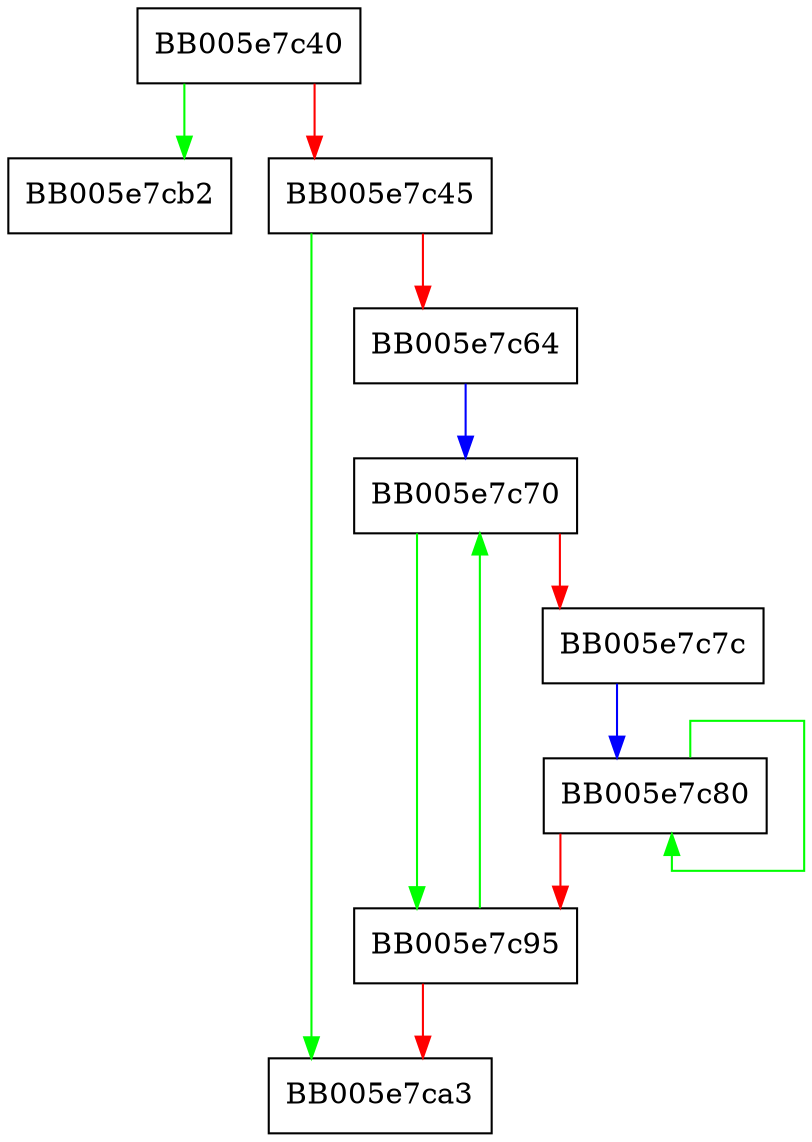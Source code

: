 digraph OPENSSL_LH_doall {
  node [shape="box"];
  graph [splines=ortho];
  BB005e7c40 -> BB005e7cb2 [color="green"];
  BB005e7c40 -> BB005e7c45 [color="red"];
  BB005e7c45 -> BB005e7ca3 [color="green"];
  BB005e7c45 -> BB005e7c64 [color="red"];
  BB005e7c64 -> BB005e7c70 [color="blue"];
  BB005e7c70 -> BB005e7c95 [color="green"];
  BB005e7c70 -> BB005e7c7c [color="red"];
  BB005e7c7c -> BB005e7c80 [color="blue"];
  BB005e7c80 -> BB005e7c80 [color="green"];
  BB005e7c80 -> BB005e7c95 [color="red"];
  BB005e7c95 -> BB005e7c70 [color="green"];
  BB005e7c95 -> BB005e7ca3 [color="red"];
}